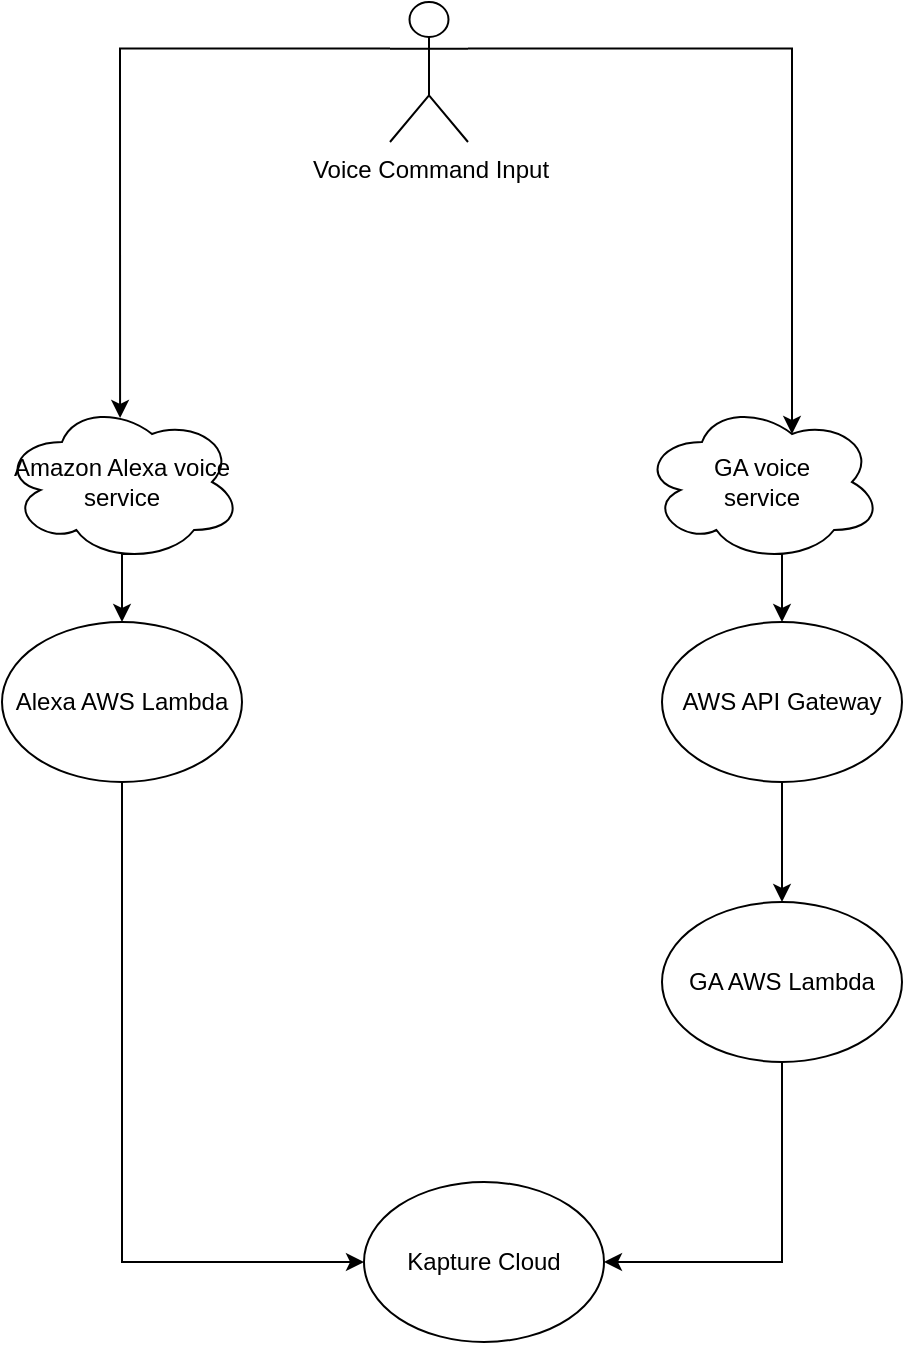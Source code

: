 <mxfile version="12.9.8" type="github">
  <diagram id="oIKd4NjptC8b40GT2Kuk" name="Page-1">
    <mxGraphModel dx="1666" dy="891" grid="1" gridSize="10" guides="1" tooltips="1" connect="1" arrows="1" fold="1" page="1" pageScale="1" pageWidth="827" pageHeight="1169" math="0" shadow="0">
      <root>
        <mxCell id="0" />
        <mxCell id="1" parent="0" />
        <mxCell id="mkdxV7GArwCcjvb2gv52-31" style="edgeStyle=orthogonalEdgeStyle;rounded=0;orthogonalLoop=1;jettySize=auto;html=1;exitX=0;exitY=0.333;exitDx=0;exitDy=0;exitPerimeter=0;entryX=0.492;entryY=0.1;entryDx=0;entryDy=0;entryPerimeter=0;" edge="1" parent="1" source="mkdxV7GArwCcjvb2gv52-2" target="mkdxV7GArwCcjvb2gv52-5">
          <mxGeometry relative="1" as="geometry" />
        </mxCell>
        <mxCell id="mkdxV7GArwCcjvb2gv52-32" style="edgeStyle=orthogonalEdgeStyle;rounded=0;orthogonalLoop=1;jettySize=auto;html=1;exitX=1;exitY=0.333;exitDx=0;exitDy=0;exitPerimeter=0;entryX=0.625;entryY=0.2;entryDx=0;entryDy=0;entryPerimeter=0;" edge="1" parent="1" source="mkdxV7GArwCcjvb2gv52-2" target="mkdxV7GArwCcjvb2gv52-10">
          <mxGeometry relative="1" as="geometry" />
        </mxCell>
        <mxCell id="mkdxV7GArwCcjvb2gv52-2" value="Voice Command Input" style="shape=umlActor;verticalLabelPosition=bottom;labelBackgroundColor=#ffffff;verticalAlign=top;html=1;outlineConnect=0;" vertex="1" parent="1">
          <mxGeometry x="394" y="30" width="39" height="70" as="geometry" />
        </mxCell>
        <mxCell id="mkdxV7GArwCcjvb2gv52-13" style="edgeStyle=orthogonalEdgeStyle;rounded=0;orthogonalLoop=1;jettySize=auto;html=1;exitX=0.55;exitY=0.95;exitDx=0;exitDy=0;exitPerimeter=0;entryX=0.5;entryY=0;entryDx=0;entryDy=0;" edge="1" parent="1" source="mkdxV7GArwCcjvb2gv52-5" target="mkdxV7GArwCcjvb2gv52-11">
          <mxGeometry relative="1" as="geometry" />
        </mxCell>
        <mxCell id="mkdxV7GArwCcjvb2gv52-5" value="Amazon Alexa voice service" style="ellipse;shape=cloud;whiteSpace=wrap;html=1;" vertex="1" parent="1">
          <mxGeometry x="200" y="230" width="120" height="80" as="geometry" />
        </mxCell>
        <mxCell id="mkdxV7GArwCcjvb2gv52-7" value="Kapture Cloud" style="ellipse;whiteSpace=wrap;html=1;" vertex="1" parent="1">
          <mxGeometry x="381" y="620" width="120" height="80" as="geometry" />
        </mxCell>
        <mxCell id="mkdxV7GArwCcjvb2gv52-19" style="edgeStyle=orthogonalEdgeStyle;rounded=0;orthogonalLoop=1;jettySize=auto;html=1;exitX=0.55;exitY=0.95;exitDx=0;exitDy=0;exitPerimeter=0;entryX=0.5;entryY=0;entryDx=0;entryDy=0;" edge="1" parent="1" source="mkdxV7GArwCcjvb2gv52-10" target="mkdxV7GArwCcjvb2gv52-15">
          <mxGeometry relative="1" as="geometry" />
        </mxCell>
        <mxCell id="mkdxV7GArwCcjvb2gv52-10" value="GA voice &lt;br&gt;service" style="ellipse;shape=cloud;whiteSpace=wrap;html=1;" vertex="1" parent="1">
          <mxGeometry x="520" y="230" width="120" height="80" as="geometry" />
        </mxCell>
        <mxCell id="mkdxV7GArwCcjvb2gv52-14" style="edgeStyle=orthogonalEdgeStyle;rounded=0;orthogonalLoop=1;jettySize=auto;html=1;exitX=0.5;exitY=1;exitDx=0;exitDy=0;entryX=0;entryY=0.5;entryDx=0;entryDy=0;" edge="1" parent="1" source="mkdxV7GArwCcjvb2gv52-11" target="mkdxV7GArwCcjvb2gv52-7">
          <mxGeometry relative="1" as="geometry" />
        </mxCell>
        <mxCell id="mkdxV7GArwCcjvb2gv52-11" value="Alexa AWS Lambda" style="ellipse;whiteSpace=wrap;html=1;" vertex="1" parent="1">
          <mxGeometry x="200" y="340" width="120" height="80" as="geometry" />
        </mxCell>
        <mxCell id="mkdxV7GArwCcjvb2gv52-18" style="edgeStyle=orthogonalEdgeStyle;rounded=0;orthogonalLoop=1;jettySize=auto;html=1;exitX=0.5;exitY=1;exitDx=0;exitDy=0;entryX=0.5;entryY=0;entryDx=0;entryDy=0;" edge="1" parent="1" source="mkdxV7GArwCcjvb2gv52-15" target="mkdxV7GArwCcjvb2gv52-16">
          <mxGeometry relative="1" as="geometry" />
        </mxCell>
        <mxCell id="mkdxV7GArwCcjvb2gv52-15" value="AWS API Gateway" style="ellipse;whiteSpace=wrap;html=1;" vertex="1" parent="1">
          <mxGeometry x="530" y="340" width="120" height="80" as="geometry" />
        </mxCell>
        <mxCell id="mkdxV7GArwCcjvb2gv52-20" style="edgeStyle=orthogonalEdgeStyle;rounded=0;orthogonalLoop=1;jettySize=auto;html=1;exitX=0.5;exitY=1;exitDx=0;exitDy=0;entryX=1;entryY=0.5;entryDx=0;entryDy=0;" edge="1" parent="1" source="mkdxV7GArwCcjvb2gv52-16" target="mkdxV7GArwCcjvb2gv52-7">
          <mxGeometry relative="1" as="geometry" />
        </mxCell>
        <mxCell id="mkdxV7GArwCcjvb2gv52-16" value="GA AWS Lambda" style="ellipse;whiteSpace=wrap;html=1;" vertex="1" parent="1">
          <mxGeometry x="530" y="480" width="120" height="80" as="geometry" />
        </mxCell>
      </root>
    </mxGraphModel>
  </diagram>
</mxfile>
